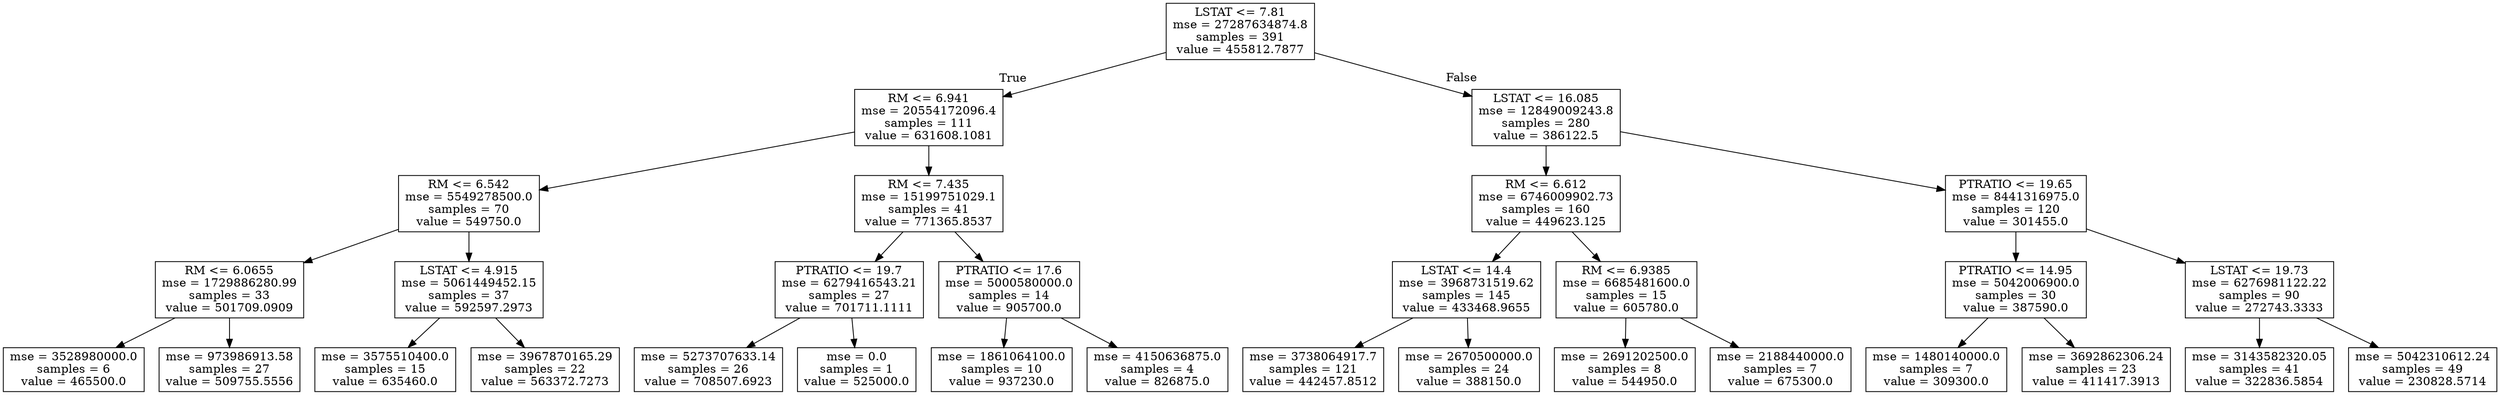 digraph Tree {
node [shape=box] ;
0 [label="LSTAT <= 7.81\nmse = 27287634874.8\nsamples = 391\nvalue = 455812.7877"] ;
1 [label="RM <= 6.941\nmse = 20554172096.4\nsamples = 111\nvalue = 631608.1081"] ;
0 -> 1 [labeldistance=2.5, labelangle=45, headlabel="True"] ;
2 [label="RM <= 6.542\nmse = 5549278500.0\nsamples = 70\nvalue = 549750.0"] ;
1 -> 2 ;
3 [label="RM <= 6.0655\nmse = 1729886280.99\nsamples = 33\nvalue = 501709.0909"] ;
2 -> 3 ;
4 [label="mse = 3528980000.0\nsamples = 6\nvalue = 465500.0"] ;
3 -> 4 ;
5 [label="mse = 973986913.58\nsamples = 27\nvalue = 509755.5556"] ;
3 -> 5 ;
6 [label="LSTAT <= 4.915\nmse = 5061449452.15\nsamples = 37\nvalue = 592597.2973"] ;
2 -> 6 ;
7 [label="mse = 3575510400.0\nsamples = 15\nvalue = 635460.0"] ;
6 -> 7 ;
8 [label="mse = 3967870165.29\nsamples = 22\nvalue = 563372.7273"] ;
6 -> 8 ;
9 [label="RM <= 7.435\nmse = 15199751029.1\nsamples = 41\nvalue = 771365.8537"] ;
1 -> 9 ;
10 [label="PTRATIO <= 19.7\nmse = 6279416543.21\nsamples = 27\nvalue = 701711.1111"] ;
9 -> 10 ;
11 [label="mse = 5273707633.14\nsamples = 26\nvalue = 708507.6923"] ;
10 -> 11 ;
12 [label="mse = 0.0\nsamples = 1\nvalue = 525000.0"] ;
10 -> 12 ;
13 [label="PTRATIO <= 17.6\nmse = 5000580000.0\nsamples = 14\nvalue = 905700.0"] ;
9 -> 13 ;
14 [label="mse = 1861064100.0\nsamples = 10\nvalue = 937230.0"] ;
13 -> 14 ;
15 [label="mse = 4150636875.0\nsamples = 4\nvalue = 826875.0"] ;
13 -> 15 ;
16 [label="LSTAT <= 16.085\nmse = 12849009243.8\nsamples = 280\nvalue = 386122.5"] ;
0 -> 16 [labeldistance=2.5, labelangle=-45, headlabel="False"] ;
17 [label="RM <= 6.612\nmse = 6746009902.73\nsamples = 160\nvalue = 449623.125"] ;
16 -> 17 ;
18 [label="LSTAT <= 14.4\nmse = 3968731519.62\nsamples = 145\nvalue = 433468.9655"] ;
17 -> 18 ;
19 [label="mse = 3738064917.7\nsamples = 121\nvalue = 442457.8512"] ;
18 -> 19 ;
20 [label="mse = 2670500000.0\nsamples = 24\nvalue = 388150.0"] ;
18 -> 20 ;
21 [label="RM <= 6.9385\nmse = 6685481600.0\nsamples = 15\nvalue = 605780.0"] ;
17 -> 21 ;
22 [label="mse = 2691202500.0\nsamples = 8\nvalue = 544950.0"] ;
21 -> 22 ;
23 [label="mse = 2188440000.0\nsamples = 7\nvalue = 675300.0"] ;
21 -> 23 ;
24 [label="PTRATIO <= 19.65\nmse = 8441316975.0\nsamples = 120\nvalue = 301455.0"] ;
16 -> 24 ;
25 [label="PTRATIO <= 14.95\nmse = 5042006900.0\nsamples = 30\nvalue = 387590.0"] ;
24 -> 25 ;
26 [label="mse = 1480140000.0\nsamples = 7\nvalue = 309300.0"] ;
25 -> 26 ;
27 [label="mse = 3692862306.24\nsamples = 23\nvalue = 411417.3913"] ;
25 -> 27 ;
28 [label="LSTAT <= 19.73\nmse = 6276981122.22\nsamples = 90\nvalue = 272743.3333"] ;
24 -> 28 ;
29 [label="mse = 3143582320.05\nsamples = 41\nvalue = 322836.5854"] ;
28 -> 29 ;
30 [label="mse = 5042310612.24\nsamples = 49\nvalue = 230828.5714"] ;
28 -> 30 ;
}